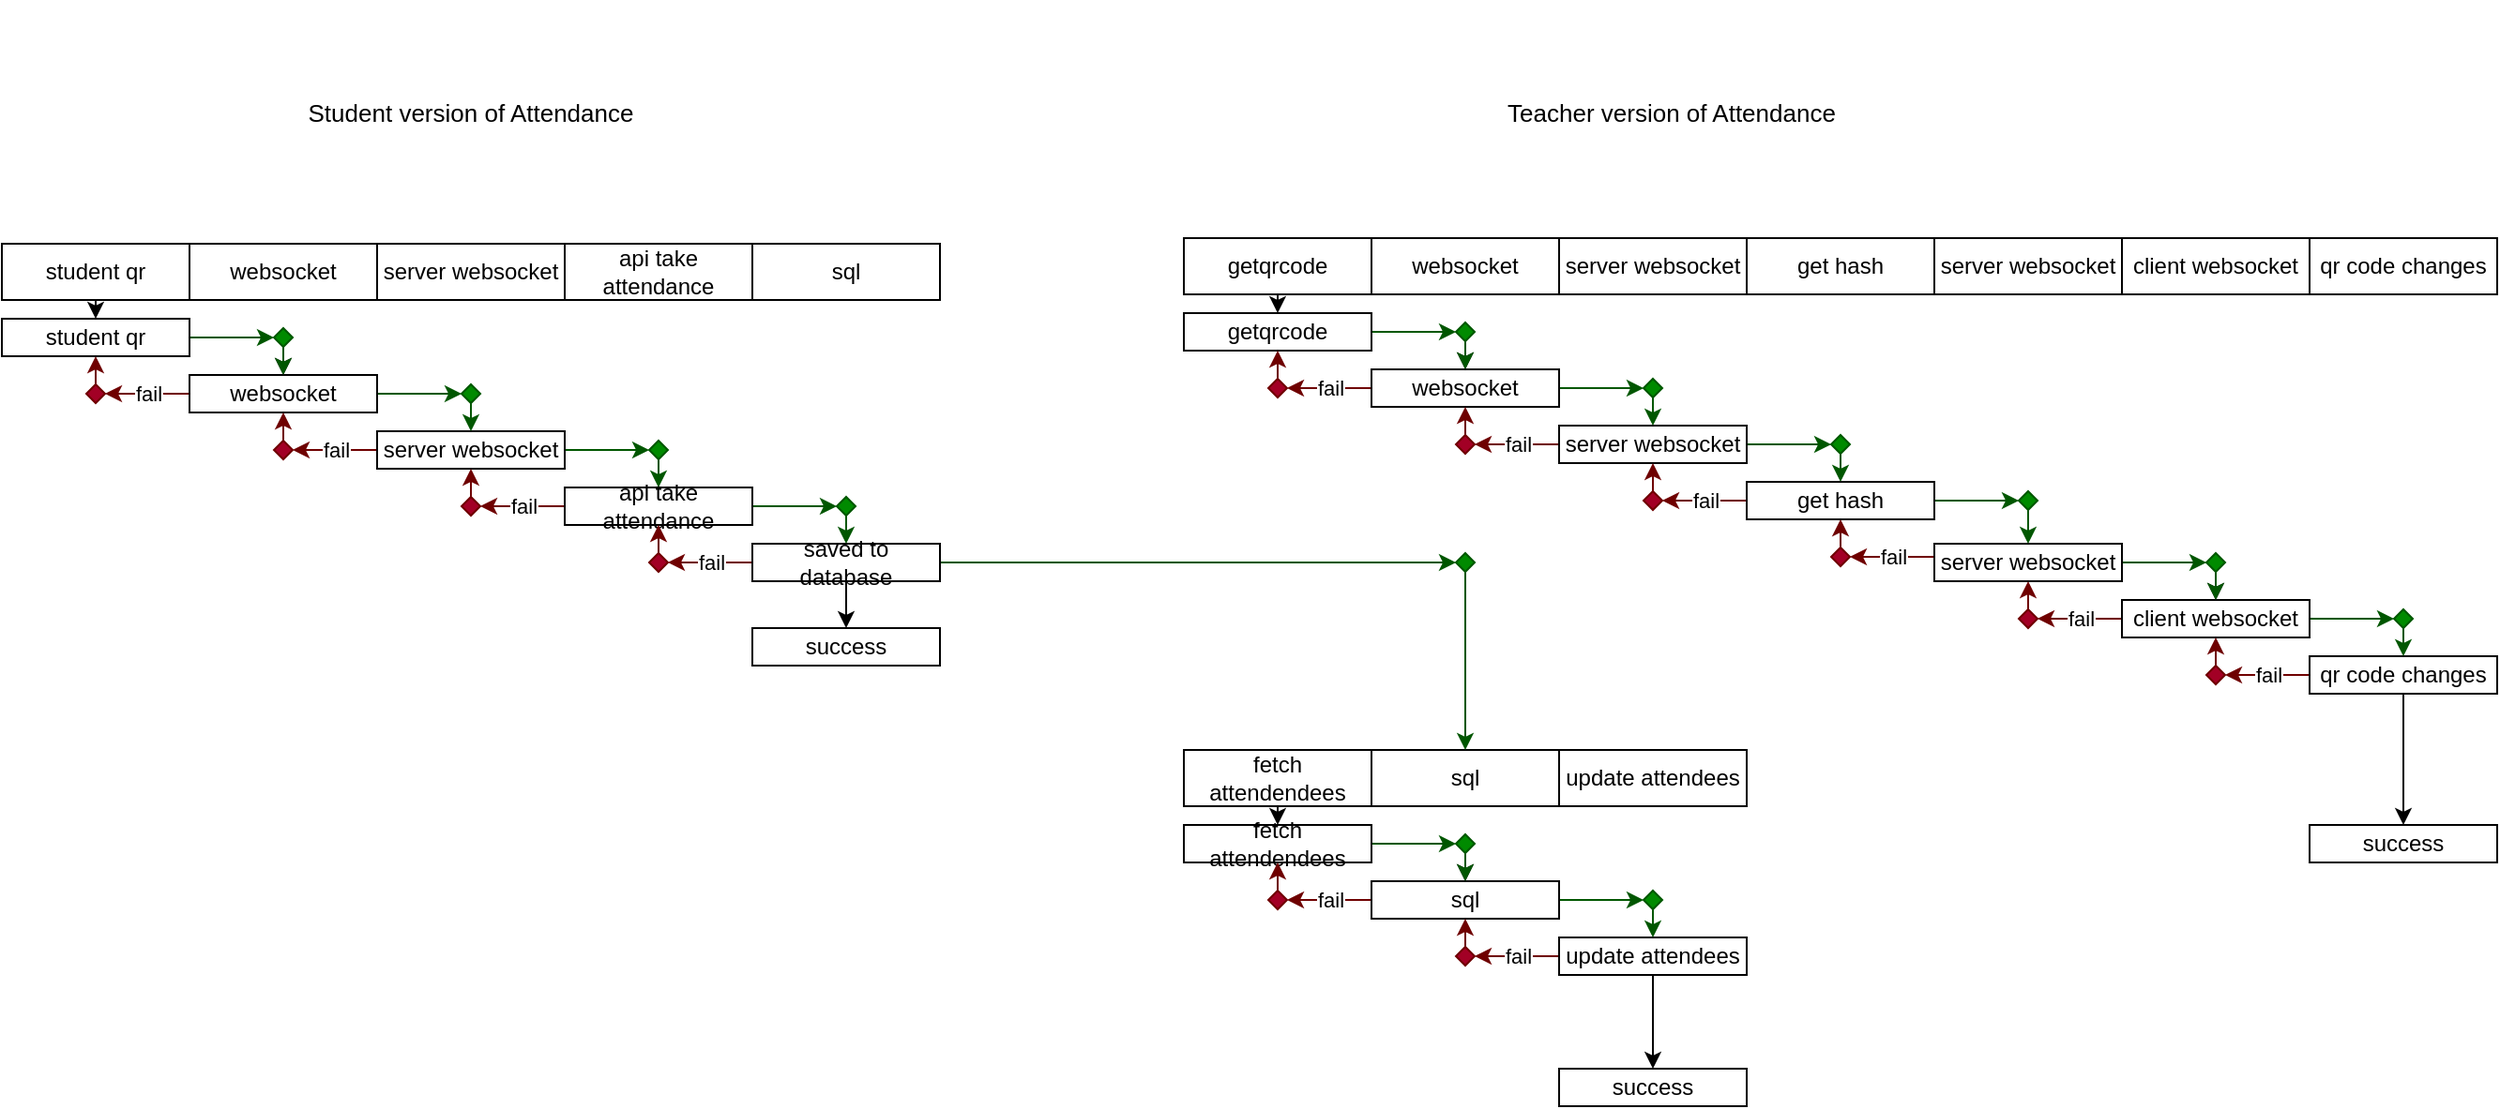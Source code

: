 <mxfile>
    <diagram id="6M92EHw1bHexd6svrZ0l" name="Page-1">
        <mxGraphModel dx="-1567" dy="-1816" grid="1" gridSize="10" guides="1" tooltips="1" connect="1" arrows="1" fold="1" page="1" pageScale="1" pageWidth="827" pageHeight="1169" math="0" shadow="0">
            <root>
                <mxCell id="0"/>
                <mxCell id="1" parent="0"/>
                <mxCell id="38" style="edgeStyle=none;html=1;" parent="1" source="22" target="33" edge="1">
                    <mxGeometry relative="1" as="geometry"/>
                </mxCell>
                <mxCell id="22" value="student qr" style="rounded=0;whiteSpace=wrap;html=1;" parent="1" vertex="1">
                    <mxGeometry x="3210" y="2870" width="100" height="30" as="geometry"/>
                </mxCell>
                <mxCell id="23" value="websocket" style="rounded=0;whiteSpace=wrap;html=1;" parent="1" vertex="1">
                    <mxGeometry x="3310" y="2870" width="100" height="30" as="geometry"/>
                </mxCell>
                <mxCell id="24" value="server websocket" style="rounded=0;whiteSpace=wrap;html=1;" parent="1" vertex="1">
                    <mxGeometry x="3410" y="2870" width="100" height="30" as="geometry"/>
                </mxCell>
                <mxCell id="25" value="api take attendance" style="rounded=0;whiteSpace=wrap;html=1;" parent="1" vertex="1">
                    <mxGeometry x="3510" y="2870" width="100" height="30" as="geometry"/>
                </mxCell>
                <mxCell id="26" value="sql" style="rounded=0;whiteSpace=wrap;html=1;" parent="1" vertex="1">
                    <mxGeometry x="3610" y="2870" width="100" height="30" as="geometry"/>
                </mxCell>
                <mxCell id="45" style="edgeStyle=none;html=1;entryX=0;entryY=0.5;entryDx=0;entryDy=0;fillColor=#008a00;strokeColor=#005700;" parent="1" source="33" target="40" edge="1">
                    <mxGeometry relative="1" as="geometry"/>
                </mxCell>
                <mxCell id="33" value="student qr" style="rounded=0;whiteSpace=wrap;html=1;" parent="1" vertex="1">
                    <mxGeometry x="3210" y="2910" width="100" height="20" as="geometry"/>
                </mxCell>
                <mxCell id="52" style="edgeStyle=none;html=1;entryX=0;entryY=0.5;entryDx=0;entryDy=0;fillColor=#008a00;strokeColor=#005700;" parent="1" source="34" target="41" edge="1">
                    <mxGeometry relative="1" as="geometry"/>
                </mxCell>
                <mxCell id="65" value="fail" style="edgeStyle=none;html=1;entryX=1;entryY=0.5;entryDx=0;entryDy=0;fillColor=#a20025;strokeColor=#6F0000;" parent="1" source="34" target="48" edge="1">
                    <mxGeometry relative="1" as="geometry"/>
                </mxCell>
                <mxCell id="34" value="websocket" style="rounded=0;whiteSpace=wrap;html=1;" parent="1" vertex="1">
                    <mxGeometry x="3310" y="2940" width="100" height="20" as="geometry"/>
                </mxCell>
                <mxCell id="54" style="edgeStyle=none;html=1;entryX=0;entryY=0.5;entryDx=0;entryDy=0;fillColor=#008a00;strokeColor=#005700;" parent="1" source="35" target="42" edge="1">
                    <mxGeometry relative="1" as="geometry"/>
                </mxCell>
                <mxCell id="63" value="fail" style="edgeStyle=none;html=1;entryX=1;entryY=0.5;entryDx=0;entryDy=0;fillColor=#a20025;strokeColor=#6F0000;" parent="1" source="35" target="49" edge="1">
                    <mxGeometry relative="1" as="geometry"/>
                </mxCell>
                <mxCell id="35" value="server websocket" style="rounded=0;whiteSpace=wrap;html=1;" parent="1" vertex="1">
                    <mxGeometry x="3410" y="2970" width="100" height="20" as="geometry"/>
                </mxCell>
                <mxCell id="57" style="edgeStyle=none;html=1;entryX=0;entryY=0.5;entryDx=0;entryDy=0;fillColor=#008a00;strokeColor=#005700;" parent="1" source="36" target="43" edge="1">
                    <mxGeometry relative="1" as="geometry"/>
                </mxCell>
                <mxCell id="61" value="fail" style="edgeStyle=none;html=1;fillColor=#a20025;strokeColor=#6F0000;" parent="1" source="36" target="50" edge="1">
                    <mxGeometry relative="1" as="geometry"/>
                </mxCell>
                <mxCell id="36" value="api take attendance" style="rounded=0;whiteSpace=wrap;html=1;" parent="1" vertex="1">
                    <mxGeometry x="3510" y="3000" width="100" height="20" as="geometry"/>
                </mxCell>
                <mxCell id="59" value="fail" style="edgeStyle=none;html=1;entryX=1;entryY=0.5;entryDx=0;entryDy=0;fillColor=#a20025;strokeColor=#6F0000;" parent="1" source="37" target="51" edge="1">
                    <mxGeometry relative="1" as="geometry"/>
                </mxCell>
                <mxCell id="73" style="edgeStyle=none;html=1;fillColor=#008a00;strokeColor=#005700;entryX=0;entryY=0.5;entryDx=0;entryDy=0;" parent="1" source="37" target="150" edge="1">
                    <mxGeometry relative="1" as="geometry">
                        <mxPoint x="3980" y="3040" as="targetPoint"/>
                    </mxGeometry>
                </mxCell>
                <mxCell id="180" style="edgeStyle=none;html=1;" edge="1" parent="1" source="37" target="179">
                    <mxGeometry relative="1" as="geometry"/>
                </mxCell>
                <mxCell id="37" value="saved to database" style="rounded=0;whiteSpace=wrap;html=1;" parent="1" vertex="1">
                    <mxGeometry x="3610" y="3030" width="100" height="20" as="geometry"/>
                </mxCell>
                <mxCell id="46" style="edgeStyle=none;html=1;" parent="1" source="40" target="34" edge="1">
                    <mxGeometry relative="1" as="geometry"/>
                </mxCell>
                <mxCell id="47" value="" style="edgeStyle=none;html=1;fillColor=#008a00;strokeColor=#005700;" parent="1" source="40" target="34" edge="1">
                    <mxGeometry relative="1" as="geometry"/>
                </mxCell>
                <mxCell id="40" value="" style="rhombus;whiteSpace=wrap;html=1;fillColor=#008a00;fontColor=#ffffff;strokeColor=#005700;" parent="1" vertex="1">
                    <mxGeometry x="3355" y="2915" width="10" height="10" as="geometry"/>
                </mxCell>
                <mxCell id="53" style="edgeStyle=none;html=1;fillColor=#008a00;strokeColor=#005700;" parent="1" source="41" target="35" edge="1">
                    <mxGeometry relative="1" as="geometry"/>
                </mxCell>
                <mxCell id="41" value="" style="rhombus;whiteSpace=wrap;html=1;fillColor=#008a00;fontColor=#ffffff;strokeColor=#005700;" parent="1" vertex="1">
                    <mxGeometry x="3455" y="2945" width="10" height="10" as="geometry"/>
                </mxCell>
                <mxCell id="56" style="edgeStyle=none;html=1;fillColor=#008a00;strokeColor=#005700;" parent="1" source="42" target="36" edge="1">
                    <mxGeometry relative="1" as="geometry"/>
                </mxCell>
                <mxCell id="42" value="" style="rhombus;whiteSpace=wrap;html=1;fillColor=#008a00;fontColor=#ffffff;strokeColor=#005700;" parent="1" vertex="1">
                    <mxGeometry x="3555" y="2975" width="10" height="10" as="geometry"/>
                </mxCell>
                <mxCell id="58" style="edgeStyle=none;html=1;fillColor=#008a00;strokeColor=#005700;" parent="1" source="43" edge="1">
                    <mxGeometry relative="1" as="geometry">
                        <mxPoint x="3660" y="3030" as="targetPoint"/>
                    </mxGeometry>
                </mxCell>
                <mxCell id="43" value="" style="rhombus;whiteSpace=wrap;html=1;fillColor=#008a00;fontColor=#ffffff;strokeColor=#005700;" parent="1" vertex="1">
                    <mxGeometry x="3655" y="3005" width="10" height="10" as="geometry"/>
                </mxCell>
                <mxCell id="66" style="edgeStyle=none;html=1;fillColor=#a20025;strokeColor=#6F0000;" parent="1" source="48" target="33" edge="1">
                    <mxGeometry relative="1" as="geometry"/>
                </mxCell>
                <mxCell id="48" value="" style="rhombus;whiteSpace=wrap;html=1;fillColor=#a20025;fontColor=#ffffff;strokeColor=#6F0000;" parent="1" vertex="1">
                    <mxGeometry x="3255" y="2945" width="10" height="10" as="geometry"/>
                </mxCell>
                <mxCell id="64" style="edgeStyle=none;html=1;entryX=0.5;entryY=1;entryDx=0;entryDy=0;fillColor=#a20025;strokeColor=#6F0000;" parent="1" source="49" target="34" edge="1">
                    <mxGeometry relative="1" as="geometry"/>
                </mxCell>
                <mxCell id="49" value="" style="rhombus;whiteSpace=wrap;html=1;fillColor=#a20025;fontColor=#ffffff;strokeColor=#6F0000;" parent="1" vertex="1">
                    <mxGeometry x="3355" y="2975" width="10" height="10" as="geometry"/>
                </mxCell>
                <mxCell id="62" style="edgeStyle=none;html=1;fillColor=#a20025;strokeColor=#6F0000;" parent="1" source="50" target="35" edge="1">
                    <mxGeometry relative="1" as="geometry"/>
                </mxCell>
                <mxCell id="50" value="" style="rhombus;whiteSpace=wrap;html=1;fillColor=#a20025;fontColor=#ffffff;strokeColor=#6F0000;" parent="1" vertex="1">
                    <mxGeometry x="3455" y="3005" width="10" height="10" as="geometry"/>
                </mxCell>
                <mxCell id="60" style="edgeStyle=none;html=1;fillColor=#a20025;strokeColor=#6F0000;" parent="1" source="51" target="36" edge="1">
                    <mxGeometry relative="1" as="geometry"/>
                </mxCell>
                <mxCell id="51" value="" style="rhombus;whiteSpace=wrap;html=1;fillColor=#a20025;fontColor=#ffffff;strokeColor=#6F0000;" parent="1" vertex="1">
                    <mxGeometry x="3555" y="3035" width="10" height="10" as="geometry"/>
                </mxCell>
                <mxCell id="70" value="&lt;font style=&quot;font-size: 13px;&quot;&gt;Student version of Attendance&lt;/font&gt;" style="text;html=1;strokeColor=none;fillColor=none;align=center;verticalAlign=middle;whiteSpace=wrap;rounded=0;" parent="1" vertex="1">
                    <mxGeometry x="3280" y="2740" width="360" height="120" as="geometry"/>
                </mxCell>
                <mxCell id="74" value="&lt;font style=&quot;font-size: 13px;&quot;&gt;Teacher version of Attendance&lt;/font&gt;" style="text;html=1;strokeColor=none;fillColor=none;align=center;verticalAlign=middle;whiteSpace=wrap;rounded=0;" parent="1" vertex="1">
                    <mxGeometry x="3920" y="2740" width="360" height="120" as="geometry"/>
                </mxCell>
                <mxCell id="76" style="edgeStyle=none;html=1;" parent="1" source="77" target="83" edge="1">
                    <mxGeometry relative="1" as="geometry"/>
                </mxCell>
                <mxCell id="77" value="getqrcode" style="rounded=0;whiteSpace=wrap;html=1;" parent="1" vertex="1">
                    <mxGeometry x="3840" y="2867" width="100" height="30" as="geometry"/>
                </mxCell>
                <mxCell id="78" value="websocket" style="rounded=0;whiteSpace=wrap;html=1;" parent="1" vertex="1">
                    <mxGeometry x="3940" y="2867" width="100" height="30" as="geometry"/>
                </mxCell>
                <mxCell id="79" value="server websocket" style="rounded=0;whiteSpace=wrap;html=1;" parent="1" vertex="1">
                    <mxGeometry x="4040" y="2867" width="100" height="30" as="geometry"/>
                </mxCell>
                <mxCell id="80" value="get hash" style="rounded=0;whiteSpace=wrap;html=1;" parent="1" vertex="1">
                    <mxGeometry x="4140" y="2867" width="100" height="30" as="geometry"/>
                </mxCell>
                <mxCell id="81" value="server websocket" style="rounded=0;whiteSpace=wrap;html=1;" parent="1" vertex="1">
                    <mxGeometry x="4240" y="2867" width="100" height="30" as="geometry"/>
                </mxCell>
                <mxCell id="82" style="edgeStyle=none;html=1;entryX=0;entryY=0.5;entryDx=0;entryDy=0;fillColor=#008a00;strokeColor=#005700;" parent="1" source="83" target="98" edge="1">
                    <mxGeometry relative="1" as="geometry"/>
                </mxCell>
                <mxCell id="83" value="getqrcode" style="rounded=0;whiteSpace=wrap;html=1;" parent="1" vertex="1">
                    <mxGeometry x="3840" y="2907" width="100" height="20" as="geometry"/>
                </mxCell>
                <mxCell id="84" style="edgeStyle=none;html=1;entryX=0;entryY=0.5;entryDx=0;entryDy=0;fillColor=#008a00;strokeColor=#005700;" parent="1" source="86" target="100" edge="1">
                    <mxGeometry relative="1" as="geometry"/>
                </mxCell>
                <mxCell id="85" value="fail" style="edgeStyle=none;html=1;entryX=1;entryY=0.5;entryDx=0;entryDy=0;fillColor=#a20025;strokeColor=#6F0000;" parent="1" source="86" target="106" edge="1">
                    <mxGeometry relative="1" as="geometry"/>
                </mxCell>
                <mxCell id="86" value="websocket" style="rounded=0;whiteSpace=wrap;html=1;" parent="1" vertex="1">
                    <mxGeometry x="3940" y="2937" width="100" height="20" as="geometry"/>
                </mxCell>
                <mxCell id="87" style="edgeStyle=none;html=1;entryX=0;entryY=0.5;entryDx=0;entryDy=0;fillColor=#008a00;strokeColor=#005700;" parent="1" source="89" target="102" edge="1">
                    <mxGeometry relative="1" as="geometry"/>
                </mxCell>
                <mxCell id="88" value="fail" style="edgeStyle=none;html=1;entryX=1;entryY=0.5;entryDx=0;entryDy=0;fillColor=#a20025;strokeColor=#6F0000;" parent="1" source="89" target="108" edge="1">
                    <mxGeometry relative="1" as="geometry"/>
                </mxCell>
                <mxCell id="89" value="server websocket" style="rounded=0;whiteSpace=wrap;html=1;" parent="1" vertex="1">
                    <mxGeometry x="4040" y="2967" width="100" height="20" as="geometry"/>
                </mxCell>
                <mxCell id="90" style="edgeStyle=none;html=1;entryX=0;entryY=0.5;entryDx=0;entryDy=0;fillColor=#008a00;strokeColor=#005700;" parent="1" source="92" target="104" edge="1">
                    <mxGeometry relative="1" as="geometry"/>
                </mxCell>
                <mxCell id="91" value="fail" style="edgeStyle=none;html=1;fillColor=#a20025;strokeColor=#6F0000;" parent="1" source="92" target="110" edge="1">
                    <mxGeometry relative="1" as="geometry"/>
                </mxCell>
                <mxCell id="92" value="get hash" style="rounded=0;whiteSpace=wrap;html=1;" parent="1" vertex="1">
                    <mxGeometry x="4140" y="2997" width="100" height="20" as="geometry"/>
                </mxCell>
                <mxCell id="93" value="fail" style="edgeStyle=none;html=1;entryX=1;entryY=0.5;entryDx=0;entryDy=0;fillColor=#a20025;strokeColor=#6F0000;" parent="1" target="112" edge="1">
                    <mxGeometry relative="1" as="geometry">
                        <mxPoint x="4240" y="3037" as="sourcePoint"/>
                    </mxGeometry>
                </mxCell>
                <mxCell id="96" style="edgeStyle=none;html=1;" parent="1" source="98" target="86" edge="1">
                    <mxGeometry relative="1" as="geometry"/>
                </mxCell>
                <mxCell id="97" value="" style="edgeStyle=none;html=1;fillColor=#008a00;strokeColor=#005700;" parent="1" source="98" target="86" edge="1">
                    <mxGeometry relative="1" as="geometry"/>
                </mxCell>
                <mxCell id="98" value="" style="rhombus;whiteSpace=wrap;html=1;fillColor=#008a00;fontColor=#ffffff;strokeColor=#005700;" parent="1" vertex="1">
                    <mxGeometry x="3985" y="2912" width="10" height="10" as="geometry"/>
                </mxCell>
                <mxCell id="99" style="edgeStyle=none;html=1;fillColor=#008a00;strokeColor=#005700;" parent="1" source="100" target="89" edge="1">
                    <mxGeometry relative="1" as="geometry"/>
                </mxCell>
                <mxCell id="100" value="" style="rhombus;whiteSpace=wrap;html=1;fillColor=#008a00;fontColor=#ffffff;strokeColor=#005700;" parent="1" vertex="1">
                    <mxGeometry x="4085" y="2942" width="10" height="10" as="geometry"/>
                </mxCell>
                <mxCell id="101" style="edgeStyle=none;html=1;fillColor=#008a00;strokeColor=#005700;" parent="1" source="102" target="92" edge="1">
                    <mxGeometry relative="1" as="geometry"/>
                </mxCell>
                <mxCell id="102" value="" style="rhombus;whiteSpace=wrap;html=1;fillColor=#008a00;fontColor=#ffffff;strokeColor=#005700;" parent="1" vertex="1">
                    <mxGeometry x="4185" y="2972" width="10" height="10" as="geometry"/>
                </mxCell>
                <mxCell id="103" style="edgeStyle=none;html=1;fillColor=#008a00;strokeColor=#005700;entryX=0.5;entryY=0;entryDx=0;entryDy=0;" parent="1" source="104" target="154" edge="1">
                    <mxGeometry relative="1" as="geometry">
                        <mxPoint x="4290" y="3027" as="targetPoint"/>
                    </mxGeometry>
                </mxCell>
                <mxCell id="104" value="" style="rhombus;whiteSpace=wrap;html=1;fillColor=#008a00;fontColor=#ffffff;strokeColor=#005700;" parent="1" vertex="1">
                    <mxGeometry x="4285" y="3002" width="10" height="10" as="geometry"/>
                </mxCell>
                <mxCell id="105" style="edgeStyle=none;html=1;fillColor=#a20025;strokeColor=#6F0000;" parent="1" source="106" target="83" edge="1">
                    <mxGeometry relative="1" as="geometry"/>
                </mxCell>
                <mxCell id="106" value="" style="rhombus;whiteSpace=wrap;html=1;fillColor=#a20025;fontColor=#ffffff;strokeColor=#6F0000;" parent="1" vertex="1">
                    <mxGeometry x="3885" y="2942" width="10" height="10" as="geometry"/>
                </mxCell>
                <mxCell id="107" style="edgeStyle=none;html=1;entryX=0.5;entryY=1;entryDx=0;entryDy=0;fillColor=#a20025;strokeColor=#6F0000;" parent="1" source="108" target="86" edge="1">
                    <mxGeometry relative="1" as="geometry"/>
                </mxCell>
                <mxCell id="108" value="" style="rhombus;whiteSpace=wrap;html=1;fillColor=#a20025;fontColor=#ffffff;strokeColor=#6F0000;" parent="1" vertex="1">
                    <mxGeometry x="3985" y="2972" width="10" height="10" as="geometry"/>
                </mxCell>
                <mxCell id="109" style="edgeStyle=none;html=1;fillColor=#a20025;strokeColor=#6F0000;" parent="1" source="110" target="89" edge="1">
                    <mxGeometry relative="1" as="geometry"/>
                </mxCell>
                <mxCell id="110" value="" style="rhombus;whiteSpace=wrap;html=1;fillColor=#a20025;fontColor=#ffffff;strokeColor=#6F0000;" parent="1" vertex="1">
                    <mxGeometry x="4085" y="3002" width="10" height="10" as="geometry"/>
                </mxCell>
                <mxCell id="111" style="edgeStyle=none;html=1;fillColor=#a20025;strokeColor=#6F0000;" parent="1" source="112" target="92" edge="1">
                    <mxGeometry relative="1" as="geometry"/>
                </mxCell>
                <mxCell id="112" value="" style="rhombus;whiteSpace=wrap;html=1;fillColor=#a20025;fontColor=#ffffff;strokeColor=#6F0000;" parent="1" vertex="1">
                    <mxGeometry x="4185" y="3032" width="10" height="10" as="geometry"/>
                </mxCell>
                <mxCell id="113" value="client websocket" style="rounded=0;whiteSpace=wrap;html=1;" parent="1" vertex="1">
                    <mxGeometry x="4340" y="2867" width="100" height="30" as="geometry"/>
                </mxCell>
                <mxCell id="114" value="qr code changes&lt;span style=&quot;color: rgba(0, 0, 0, 0); font-family: monospace; font-size: 0px; text-align: start;&quot;&gt;%3CmxGraphModel%3E%3Croot%3E%3CmxCell%20id%3D%220%22%2F%3E%3CmxCell%20id%3D%221%22%20parent%3D%220%22%2F%3E%3CmxCell%20id%3D%222%22%20value%3D%22client%20websocket%22%20style%3D%22rounded%3D0%3BwhiteSpace%3Dwrap%3Bhtml%3D1%3B%22%20vertex%3D%221%22%20parent%3D%221%22%3E%3CmxGeometry%20x%3D%224340%22%20y%3D%222867%22%20width%3D%22100%22%20height%3D%2230%22%20as%3D%22geometry%22%2F%3E%3C%2FmxCell%3E%3C%2Froot%3E%3C%2FmxGraphModel%3E&lt;/span&gt;" style="rounded=0;whiteSpace=wrap;html=1;" parent="1" vertex="1">
                    <mxGeometry x="4440" y="2867" width="100" height="30" as="geometry"/>
                </mxCell>
                <mxCell id="148" style="edgeStyle=none;html=1;entryX=0.5;entryY=0;entryDx=0;entryDy=0;fontSize=13;" parent="1" source="115" target="118" edge="1">
                    <mxGeometry relative="1" as="geometry"/>
                </mxCell>
                <mxCell id="115" value="fetch attendendees" style="rounded=0;whiteSpace=wrap;html=1;" parent="1" vertex="1">
                    <mxGeometry x="3840" y="3140" width="100" height="30" as="geometry"/>
                </mxCell>
                <mxCell id="116" value="sql" style="rounded=0;whiteSpace=wrap;html=1;" parent="1" vertex="1">
                    <mxGeometry x="3940" y="3140" width="100" height="30" as="geometry"/>
                </mxCell>
                <mxCell id="117" style="edgeStyle=none;html=1;entryX=0;entryY=0.5;entryDx=0;entryDy=0;fillColor=#008a00;strokeColor=#005700;" parent="1" source="118" target="133" edge="1">
                    <mxGeometry relative="1" as="geometry"/>
                </mxCell>
                <mxCell id="118" value="fetch attendendees" style="rounded=0;whiteSpace=wrap;html=1;" parent="1" vertex="1">
                    <mxGeometry x="3840" y="3180" width="100" height="20" as="geometry"/>
                </mxCell>
                <mxCell id="119" style="edgeStyle=none;html=1;entryX=0;entryY=0.5;entryDx=0;entryDy=0;fillColor=#008a00;strokeColor=#005700;" parent="1" source="121" target="135" edge="1">
                    <mxGeometry relative="1" as="geometry"/>
                </mxCell>
                <mxCell id="120" value="fail" style="edgeStyle=none;html=1;entryX=1;entryY=0.5;entryDx=0;entryDy=0;fillColor=#a20025;strokeColor=#6F0000;" parent="1" source="121" target="141" edge="1">
                    <mxGeometry relative="1" as="geometry"/>
                </mxCell>
                <mxCell id="121" value="sql" style="rounded=0;whiteSpace=wrap;html=1;" parent="1" vertex="1">
                    <mxGeometry x="3940" y="3210" width="100" height="20" as="geometry"/>
                </mxCell>
                <mxCell id="123" value="fail" style="edgeStyle=none;html=1;entryX=1;entryY=0.5;entryDx=0;entryDy=0;fillColor=#a20025;strokeColor=#6F0000;" parent="1" source="124" target="143" edge="1">
                    <mxGeometry relative="1" as="geometry"/>
                </mxCell>
                <mxCell id="176" style="edgeStyle=none;html=1;" edge="1" parent="1" source="124">
                    <mxGeometry relative="1" as="geometry">
                        <mxPoint x="4090" y="3310" as="targetPoint"/>
                    </mxGeometry>
                </mxCell>
                <mxCell id="124" value="update attendees" style="rounded=0;whiteSpace=wrap;html=1;" parent="1" vertex="1">
                    <mxGeometry x="4040" y="3240" width="100" height="20" as="geometry"/>
                </mxCell>
                <mxCell id="131" style="edgeStyle=none;html=1;" parent="1" source="133" target="121" edge="1">
                    <mxGeometry relative="1" as="geometry"/>
                </mxCell>
                <mxCell id="132" value="" style="edgeStyle=none;html=1;fillColor=#008a00;strokeColor=#005700;" parent="1" source="133" target="121" edge="1">
                    <mxGeometry relative="1" as="geometry"/>
                </mxCell>
                <mxCell id="133" value="" style="rhombus;whiteSpace=wrap;html=1;fillColor=#008a00;fontColor=#ffffff;strokeColor=#005700;" parent="1" vertex="1">
                    <mxGeometry x="3985" y="3185" width="10" height="10" as="geometry"/>
                </mxCell>
                <mxCell id="134" style="edgeStyle=none;html=1;fillColor=#008a00;strokeColor=#005700;" parent="1" source="135" target="124" edge="1">
                    <mxGeometry relative="1" as="geometry"/>
                </mxCell>
                <mxCell id="135" value="" style="rhombus;whiteSpace=wrap;html=1;fillColor=#008a00;fontColor=#ffffff;strokeColor=#005700;" parent="1" vertex="1">
                    <mxGeometry x="4085" y="3215" width="10" height="10" as="geometry"/>
                </mxCell>
                <mxCell id="140" style="edgeStyle=none;html=1;fillColor=#a20025;strokeColor=#6F0000;" parent="1" source="141" target="118" edge="1">
                    <mxGeometry relative="1" as="geometry"/>
                </mxCell>
                <mxCell id="141" value="" style="rhombus;whiteSpace=wrap;html=1;fillColor=#a20025;fontColor=#ffffff;strokeColor=#6F0000;" parent="1" vertex="1">
                    <mxGeometry x="3885" y="3215" width="10" height="10" as="geometry"/>
                </mxCell>
                <mxCell id="142" style="edgeStyle=none;html=1;entryX=0.5;entryY=1;entryDx=0;entryDy=0;fillColor=#a20025;strokeColor=#6F0000;" parent="1" source="143" target="121" edge="1">
                    <mxGeometry relative="1" as="geometry"/>
                </mxCell>
                <mxCell id="143" value="" style="rhombus;whiteSpace=wrap;html=1;fillColor=#a20025;fontColor=#ffffff;strokeColor=#6F0000;" parent="1" vertex="1">
                    <mxGeometry x="3985" y="3245" width="10" height="10" as="geometry"/>
                </mxCell>
                <mxCell id="149" value="update attendees" style="rounded=0;whiteSpace=wrap;html=1;" parent="1" vertex="1">
                    <mxGeometry x="4040" y="3140" width="100" height="30" as="geometry"/>
                </mxCell>
                <mxCell id="152" style="edgeStyle=none;html=1;fontSize=13;fillColor=#008a00;strokeColor=#005700;" parent="1" source="150" target="116" edge="1">
                    <mxGeometry relative="1" as="geometry"/>
                </mxCell>
                <mxCell id="150" value="" style="rhombus;whiteSpace=wrap;html=1;fillColor=#008a00;fontColor=#ffffff;strokeColor=#005700;" parent="1" vertex="1">
                    <mxGeometry x="3985" y="3035" width="10" height="10" as="geometry"/>
                </mxCell>
                <mxCell id="153" style="edgeStyle=none;html=1;entryX=0;entryY=0.5;entryDx=0;entryDy=0;fillColor=#008a00;strokeColor=#005700;" parent="1" source="154" target="162" edge="1">
                    <mxGeometry relative="1" as="geometry"/>
                </mxCell>
                <mxCell id="154" value="server websocket" style="rounded=0;whiteSpace=wrap;html=1;" parent="1" vertex="1">
                    <mxGeometry x="4240" y="3030" width="100" height="20" as="geometry"/>
                </mxCell>
                <mxCell id="155" style="edgeStyle=none;html=1;entryX=0;entryY=0.5;entryDx=0;entryDy=0;fillColor=#008a00;strokeColor=#005700;" parent="1" source="157" target="164" edge="1">
                    <mxGeometry relative="1" as="geometry"/>
                </mxCell>
                <mxCell id="156" value="fail" style="edgeStyle=none;html=1;entryX=1;entryY=0.5;entryDx=0;entryDy=0;fillColor=#a20025;strokeColor=#6F0000;" parent="1" source="157" target="166" edge="1">
                    <mxGeometry relative="1" as="geometry"/>
                </mxCell>
                <mxCell id="157" value="client websocket" style="rounded=0;whiteSpace=wrap;html=1;" parent="1" vertex="1">
                    <mxGeometry x="4340" y="3060" width="100" height="20" as="geometry"/>
                </mxCell>
                <mxCell id="158" value="fail" style="edgeStyle=none;html=1;entryX=1;entryY=0.5;entryDx=0;entryDy=0;fillColor=#a20025;strokeColor=#6F0000;" parent="1" source="159" target="168" edge="1">
                    <mxGeometry relative="1" as="geometry"/>
                </mxCell>
                <mxCell id="175" style="edgeStyle=none;html=1;" edge="1" parent="1" source="159">
                    <mxGeometry relative="1" as="geometry">
                        <mxPoint x="4490" y="3180" as="targetPoint"/>
                    </mxGeometry>
                </mxCell>
                <mxCell id="159" value="qr code changes&lt;span style=&quot;color: rgba(0, 0, 0, 0); font-family: monospace; font-size: 0px; text-align: start;&quot;&gt;%3CmxGraphModel%3E%3Croot%3E%3CmxCell%20id%3D%220%22%2F%3E%3CmxCell%20id%3D%221%22%20parent%3D%220%22%2F%3E%3CmxCell%20id%3D%222%22%20value%3D%22client%20websocket%22%20style%3D%22rounded%3D0%3BwhiteSpace%3Dwrap%3Bhtml%3D1%3B%22%20vertex%3D%221%22%20parent%3D%221%22%3E%3CmxGeometry%20x%3D%224340%22%20y%3D%222867%22%20width%3D%22100%22%20height%3D%2230%22%20as%3D%22geometry%22%2F%3E%3C%2FmxCell%3E%3C%2Froot%3E%3C%2FmxGraphModel%3E&lt;/span&gt;" style="rounded=0;whiteSpace=wrap;html=1;" parent="1" vertex="1">
                    <mxGeometry x="4440" y="3090" width="100" height="20" as="geometry"/>
                </mxCell>
                <mxCell id="160" style="edgeStyle=none;html=1;" parent="1" source="162" target="157" edge="1">
                    <mxGeometry relative="1" as="geometry"/>
                </mxCell>
                <mxCell id="161" value="" style="edgeStyle=none;html=1;fillColor=#008a00;strokeColor=#005700;" parent="1" source="162" target="157" edge="1">
                    <mxGeometry relative="1" as="geometry"/>
                </mxCell>
                <mxCell id="162" value="" style="rhombus;whiteSpace=wrap;html=1;fillColor=#008a00;fontColor=#ffffff;strokeColor=#005700;" parent="1" vertex="1">
                    <mxGeometry x="4385" y="3035" width="10" height="10" as="geometry"/>
                </mxCell>
                <mxCell id="163" style="edgeStyle=none;html=1;fillColor=#008a00;strokeColor=#005700;" parent="1" source="164" target="159" edge="1">
                    <mxGeometry relative="1" as="geometry"/>
                </mxCell>
                <mxCell id="164" value="" style="rhombus;whiteSpace=wrap;html=1;fillColor=#008a00;fontColor=#ffffff;strokeColor=#005700;" parent="1" vertex="1">
                    <mxGeometry x="4485" y="3065" width="10" height="10" as="geometry"/>
                </mxCell>
                <mxCell id="165" style="edgeStyle=none;html=1;fillColor=#a20025;strokeColor=#6F0000;" parent="1" source="166" target="154" edge="1">
                    <mxGeometry relative="1" as="geometry"/>
                </mxCell>
                <mxCell id="166" value="" style="rhombus;whiteSpace=wrap;html=1;fillColor=#a20025;fontColor=#ffffff;strokeColor=#6F0000;" parent="1" vertex="1">
                    <mxGeometry x="4285" y="3065" width="10" height="10" as="geometry"/>
                </mxCell>
                <mxCell id="167" style="edgeStyle=none;html=1;entryX=0.5;entryY=1;entryDx=0;entryDy=0;fillColor=#a20025;strokeColor=#6F0000;" parent="1" source="168" target="157" edge="1">
                    <mxGeometry relative="1" as="geometry"/>
                </mxCell>
                <mxCell id="168" value="" style="rhombus;whiteSpace=wrap;html=1;fillColor=#a20025;fontColor=#ffffff;strokeColor=#6F0000;" parent="1" vertex="1">
                    <mxGeometry x="4385" y="3095" width="10" height="10" as="geometry"/>
                </mxCell>
                <mxCell id="177" value="success" style="rounded=0;whiteSpace=wrap;html=1;" vertex="1" parent="1">
                    <mxGeometry x="4040" y="3310" width="100" height="20" as="geometry"/>
                </mxCell>
                <mxCell id="178" value="success" style="rounded=0;whiteSpace=wrap;html=1;" vertex="1" parent="1">
                    <mxGeometry x="4440" y="3180" width="100" height="20" as="geometry"/>
                </mxCell>
                <mxCell id="179" value="success" style="rounded=0;whiteSpace=wrap;html=1;" vertex="1" parent="1">
                    <mxGeometry x="3610" y="3075" width="100" height="20" as="geometry"/>
                </mxCell>
            </root>
        </mxGraphModel>
    </diagram>
</mxfile>